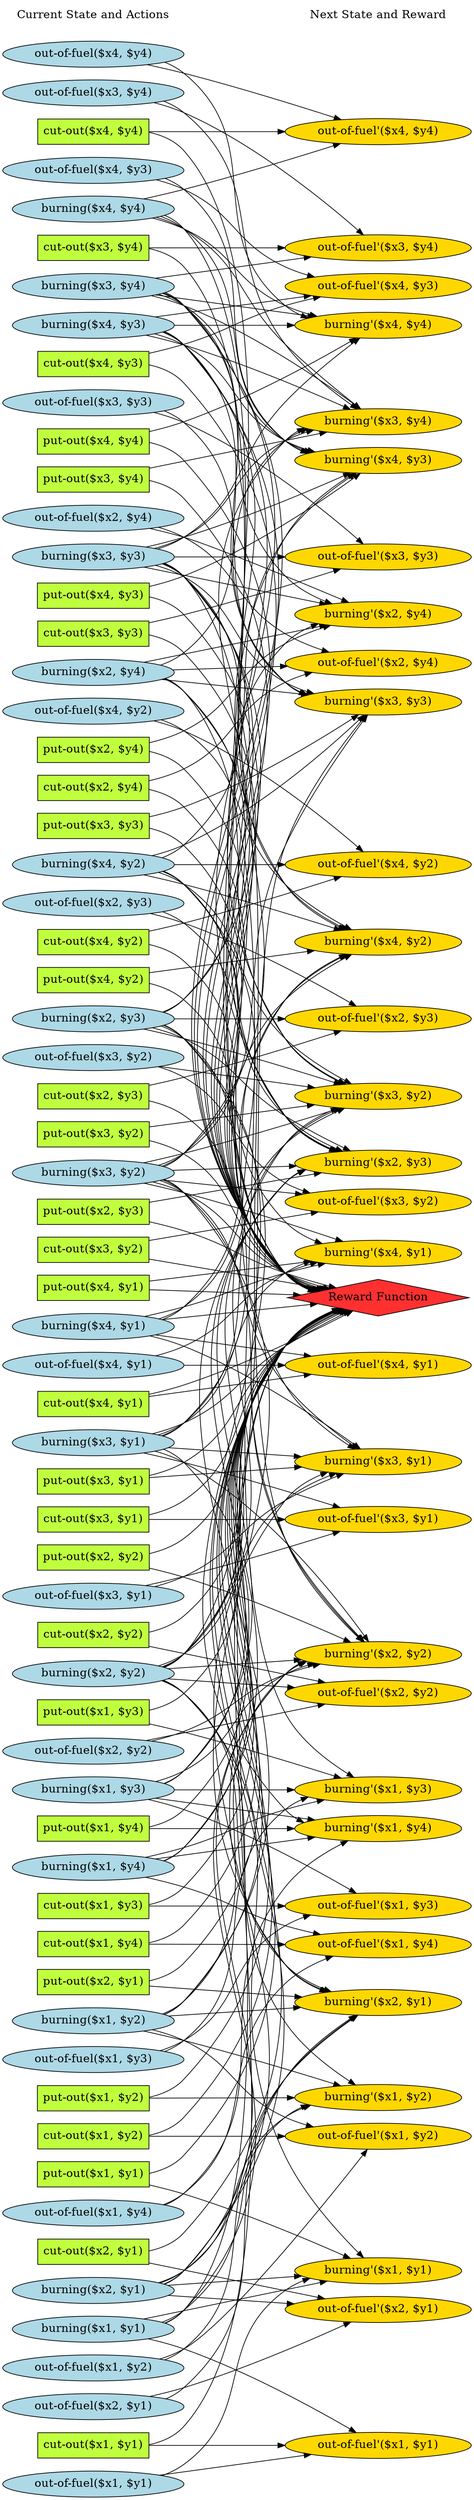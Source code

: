 digraph G {
	graph [bb="0,0,615.79,3505.4",
		fontname=Helvetica,
		fontsize=16,
		rankdir=LR,
		ranksep=2.00,
		ratio=auto,
		size=600
	];
	node [fontsize=16,
		label="\N"
	];
	{
		graph [rank=same];
		"cut-out($x4, $y4)"		 [color=black,
			fillcolor=olivedrab1,
			height=0.5,
			pos="108.89,3324.4",
			shape=box,
			style=filled,
			width=1.8056];
		"put-out($x1, $y1)"		 [color=black,
			fillcolor=olivedrab1,
			height=0.5,
			pos="108.89,453.38",
			shape=box,
			style=filled,
			width=1.8194];
		"burning($x1, $y4)"		 [color=black,
			fillcolor=lightblue,
			height=0.51069,
			pos="108.89,886.38",
			shape=ellipse,
			style=filled,
			width=2.6517];
		"out-of-fuel($x2, $y3)"		 [color=black,
			fillcolor=lightblue,
			height=0.51069,
			pos="108.89,2239.4",
			shape=ellipse,
			style=filled,
			width=3.0248];
		"cut-out($x2, $y2)"		 [color=black,
			fillcolor=olivedrab1,
			height=0.5,
			pos="108.89,1211.4",
			shape=box,
			style=filled,
			width=1.8056];
		"burning($x4, $y3)"		 [color=black,
			fillcolor=lightblue,
			height=0.51069,
			pos="108.89,3052.4",
			shape=ellipse,
			style=filled,
			width=2.6517];
		"put-out($x3, $y3)"		 [color=black,
			fillcolor=olivedrab1,
			height=0.5,
			pos="108.89,2348.4",
			shape=box,
			style=filled,
			width=1.8194];
		"burning($x2, $y1)"		 [color=black,
			fillcolor=lightblue,
			height=0.51069,
			pos="108.89,291.38",
			shape=ellipse,
			style=filled,
			width=2.6517];
		"cut-out($x4, $y3)"		 [color=black,
			fillcolor=olivedrab1,
			height=0.5,
			pos="108.89,2998.4",
			shape=box,
			style=filled,
			width=1.8056];
		"burning($x1, $y3)"		 [color=black,
			fillcolor=lightblue,
			height=0.51069,
			pos="108.89,994.38",
			shape=ellipse,
			style=filled,
			width=2.6517];
		"out-of-fuel($x2, $y4)"		 [color=black,
			fillcolor=lightblue,
			height=0.51069,
			pos="108.89,2782.4",
			shape=ellipse,
			style=filled,
			width=3.0248];
		"put-out($x4, $y1)"		 [color=black,
			fillcolor=olivedrab1,
			height=0.5,
			pos="108.89,1698.4",
			shape=box,
			style=filled,
			width=1.8194];
		"put-out($x3, $y2)"		 [color=black,
			fillcolor=olivedrab1,
			height=0.5,
			pos="108.89,1914.4",
			shape=box,
			style=filled,
			width=1.8194];
		"cut-out($x2, $y1)"		 [color=black,
			fillcolor=olivedrab1,
			height=0.5,
			pos="108.89,345.38",
			shape=box,
			style=filled,
			width=1.8056];
		"burning($x4, $y4)"		 [color=black,
			fillcolor=lightblue,
			height=0.51069,
			pos="108.89,3215.4",
			shape=ellipse,
			style=filled,
			width=2.6517];
		"burning($x2, $y2)"		 [color=black,
			fillcolor=lightblue,
			height=0.51069,
			pos="108.89,1157.4",
			shape=ellipse,
			style=filled,
			width=2.6517];
		"put-out($x1, $y3)"		 [color=black,
			fillcolor=olivedrab1,
			height=0.5,
			pos="108.89,1103.4",
			shape=box,
			style=filled,
			width=1.8194];
		"burning($x1, $y2)"		 [color=black,
			fillcolor=lightblue,
			height=0.51069,
			pos="108.89,670.38",
			shape=ellipse,
			style=filled,
			width=2.6517];
		"Current State and Actions"		 [color=black,
			fillcolor=white,
			height=0.5,
			pos="108.89,3487.4",
			shape=plaintext,
			style=bold,
			width=2.5139];
		"out-of-fuel($x1, $y4)"		 [color=black,
			fillcolor=lightblue,
			height=0.51069,
			pos="108.89,399.38",
			shape=ellipse,
			style=filled,
			width=3.0248];
		"out-of-fuel($x2, $y1)"		 [color=black,
			fillcolor=lightblue,
			height=0.51069,
			pos="108.89,126.38",
			shape=ellipse,
			style=filled,
			width=3.0248];
		"put-out($x3, $y1)"		 [color=black,
			fillcolor=olivedrab1,
			height=0.5,
			pos="108.89,1427.4",
			shape=box,
			style=filled,
			width=1.8194];
		"out-of-fuel($x3, $y2)"		 [color=black,
			fillcolor=lightblue,
			height=0.51069,
			pos="108.89,2022.4",
			shape=ellipse,
			style=filled,
			width=3.0248];
		"put-out($x1, $y2)"		 [color=black,
			fillcolor=olivedrab1,
			height=0.5,
			pos="108.89,561.38",
			shape=box,
			style=filled,
			width=1.8194];
		"burning($x1, $y1)"		 [color=black,
			fillcolor=lightblue,
			height=0.51069,
			pos="108.89,236.38",
			shape=ellipse,
			style=filled,
			width=2.6517];
		"put-out($x2, $y1)"		 [color=black,
			fillcolor=olivedrab1,
			height=0.5,
			pos="108.89,724.38",
			shape=box,
			style=filled,
			width=1.8194];
		"out-of-fuel($x1, $y3)"		 [color=black,
			fillcolor=lightblue,
			height=0.51069,
			pos="108.89,615.38",
			shape=ellipse,
			style=filled,
			width=3.0248];
		"out-of-fuel($x2, $y2)"		 [color=black,
			fillcolor=lightblue,
			height=0.51069,
			pos="108.89,1049.4",
			shape=ellipse,
			style=filled,
			width=3.0248];
		"out-of-fuel($x3, $y1)"		 [color=black,
			fillcolor=lightblue,
			height=0.51069,
			pos="108.89,1265.4",
			shape=ellipse,
			style=filled,
			width=3.0248];
		"out-of-fuel($x4, $y2)"		 [color=black,
			fillcolor=lightblue,
			height=0.51069,
			pos="108.89,2510.4",
			shape=ellipse,
			style=filled,
			width=3.0248];
		"cut-out($x3, $y3)"		 [color=black,
			fillcolor=olivedrab1,
			height=0.5,
			pos="108.89,2619.4",
			shape=box,
			style=filled,
			width=1.8056];
		"put-out($x2, $y2)"		 [color=black,
			fillcolor=olivedrab1,
			height=0.5,
			pos="108.89,1319.4",
			shape=box,
			style=filled,
			width=1.8194];
		"out-of-fuel($x1, $y2)"		 [color=black,
			fillcolor=lightblue,
			height=0.51069,
			pos="108.89,181.38",
			shape=ellipse,
			style=filled,
			width=3.0248];
		"burning($x3, $y2)"		 [color=black,
			fillcolor=lightblue,
			height=0.51069,
			pos="108.89,1860.4",
			shape=ellipse,
			style=filled,
			width=2.6517];
		"out-of-fuel($x3, $y4)"		 [color=black,
			fillcolor=lightblue,
			height=0.51069,
			pos="108.89,3378.4",
			shape=ellipse,
			style=filled,
			width=3.0248];
		"put-out($x4, $y4)"		 [color=black,
			fillcolor=olivedrab1,
			height=0.5,
			pos="108.89,2890.4",
			shape=box,
			style=filled,
			width=1.8194];
		"cut-out($x1, $y1)"		 [color=black,
			fillcolor=olivedrab1,
			height=0.5,
			pos="108.89,72.385",
			shape=box,
			style=filled,
			width=1.8056];
		"put-out($x1, $y4)"		 [color=black,
			fillcolor=olivedrab1,
			height=0.5,
			pos="108.89,940.38",
			shape=box,
			style=filled,
			width=1.8194];
		"out-of-fuel($x4, $y1)"		 [color=black,
			fillcolor=lightblue,
			height=0.51069,
			pos="108.89,1589.4",
			shape=ellipse,
			style=filled,
			width=3.0248];
		"put-out($x2, $y3)"		 [color=black,
			fillcolor=olivedrab1,
			height=0.5,
			pos="108.89,1806.4",
			shape=box,
			style=filled,
			width=1.8194];
		"cut-out($x3, $y4)"		 [color=black,
			fillcolor=olivedrab1,
			height=0.5,
			pos="108.89,3161.4",
			shape=box,
			style=filled,
			width=1.8056];
		"out-of-fuel($x1, $y1)"		 [color=black,
			fillcolor=lightblue,
			height=0.51069,
			pos="108.89,18.385",
			shape=ellipse,
			style=filled,
			width=3.0248];
		"burning($x3, $y1)"		 [color=black,
			fillcolor=lightblue,
			height=0.51069,
			pos="108.89,1481.4",
			shape=ellipse,
			style=filled,
			width=2.6517];
		"out-of-fuel($x3, $y3)"		 [color=black,
			fillcolor=lightblue,
			height=0.51069,
			pos="108.89,2944.4",
			shape=ellipse,
			style=filled,
			width=3.0248];
		"cut-out($x1, $y2)"		 [color=black,
			fillcolor=olivedrab1,
			height=0.5,
			pos="108.89,507.38",
			shape=box,
			style=filled,
			width=1.8056];
		"cut-out($x4, $y2)"		 [color=black,
			fillcolor=olivedrab1,
			height=0.5,
			pos="108.89,2185.4",
			shape=box,
			style=filled,
			width=1.8056];
		"out-of-fuel($x4, $y4)"		 [color=black,
			fillcolor=lightblue,
			height=0.51069,
			pos="108.89,3433.4",
			shape=ellipse,
			style=filled,
			width=3.0248];
		"cut-out($x3, $y1)"		 [color=black,
			fillcolor=olivedrab1,
			height=0.5,
			pos="108.89,1373.4",
			shape=box,
			style=filled,
			width=1.8056];
		"put-out($x2, $y4)"		 [color=black,
			fillcolor=olivedrab1,
			height=0.5,
			pos="108.89,2456.4",
			shape=box,
			style=filled,
			width=1.8194];
		"cut-out($x1, $y3)"		 [color=black,
			fillcolor=olivedrab1,
			height=0.5,
			pos="108.89,832.38",
			shape=box,
			style=filled,
			width=1.8056];
		"burning($x3, $y4)"		 [color=black,
			fillcolor=lightblue,
			height=0.51069,
			pos="108.89,3107.4",
			shape=ellipse,
			style=filled,
			width=2.6517];
		"put-out($x4, $y2)"		 [color=black,
			fillcolor=olivedrab1,
			height=0.5,
			pos="108.89,2131.4",
			shape=box,
			style=filled,
			width=1.8194];
		"burning($x4, $y1)"		 [color=black,
			fillcolor=lightblue,
			height=0.51069,
			pos="108.89,1644.4",
			shape=ellipse,
			style=filled,
			width=2.6517];
		"cut-out($x2, $y4)"		 [color=black,
			fillcolor=olivedrab1,
			height=0.5,
			pos="108.89,2402.4",
			shape=box,
			style=filled,
			width=1.8056];
		"burning($x2, $y3)"		 [color=black,
			fillcolor=lightblue,
			height=0.51069,
			pos="108.89,2077.4",
			shape=ellipse,
			style=filled,
			width=2.6517];
		"out-of-fuel($x4, $y3)"		 [color=black,
			fillcolor=lightblue,
			height=0.51069,
			pos="108.89,3270.4",
			shape=ellipse,
			style=filled,
			width=3.0248];
		"cut-out($x4, $y1)"		 [color=black,
			fillcolor=olivedrab1,
			height=0.5,
			pos="108.89,1535.4",
			shape=box,
			style=filled,
			width=1.8056];
		"cut-out($x3, $y2)"		 [color=black,
			fillcolor=olivedrab1,
			height=0.5,
			pos="108.89,1752.4",
			shape=box,
			style=filled,
			width=1.8056];
		"cut-out($x1, $y4)"		 [color=black,
			fillcolor=olivedrab1,
			height=0.5,
			pos="108.89,778.38",
			shape=box,
			style=filled,
			width=1.8056];
		"burning($x3, $y3)"		 [color=black,
			fillcolor=lightblue,
			height=0.51069,
			pos="108.89,2727.4",
			shape=ellipse,
			style=filled,
			width=2.6517];
		"cut-out($x2, $y3)"		 [color=black,
			fillcolor=olivedrab1,
			height=0.5,
			pos="108.89,1968.4",
			shape=box,
			style=filled,
			width=1.8056];
		"burning($x2, $y4)"		 [color=black,
			fillcolor=lightblue,
			height=0.51069,
			pos="108.89,2565.4",
			shape=ellipse,
			style=filled,
			width=2.6517];
		"burning($x4, $y2)"		 [color=black,
			fillcolor=lightblue,
			height=0.51069,
			pos="108.89,2294.4",
			shape=ellipse,
			style=filled,
			width=2.6517];
		"put-out($x3, $y4)"		 [color=black,
			fillcolor=olivedrab1,
			height=0.5,
			pos="108.89,2836.4",
			shape=box,
			style=filled,
			width=1.8194];
		"put-out($x4, $y3)"		 [color=black,
			fillcolor=olivedrab1,
			height=0.5,
			pos="108.89,2673.4",
			shape=box,
			style=filled,
			width=1.8194];
	}
	{
		graph [rank=same];
		"out-of-fuel'($x3, $y1)"		 [color=black,
			fillcolor=gold1,
			height=0.51069,
			pos="488.79,1373.4",
			shape=ellipse,
			style=filled,
			width=3.0838];
		"out-of-fuel'($x2, $y4)"		 [color=black,
			fillcolor=gold1,
			height=0.51069,
			pos="488.79,2578.4",
			shape=ellipse,
			style=filled,
			width=3.0838];
		"burning'($x1, $y1)"		 [color=black,
			fillcolor=gold1,
			height=0.51069,
			pos="488.79,318.38",
			shape=ellipse,
			style=filled,
			width=2.7106];
		"burning'($x4, $y1)"		 [color=black,
			fillcolor=gold1,
			height=0.51069,
			pos="488.79,1731.4",
			shape=ellipse,
			style=filled,
			width=2.7106];
		"burning'($x3, $y3)"		 [color=black,
			fillcolor=gold1,
			height=0.51069,
			pos="488.79,2523.4",
			shape=ellipse,
			style=filled,
			width=2.7106];
		"Next State and Reward"		 [color=black,
			fillcolor=white,
			height=0.5,
			pos="488.79,3487.4",
			shape=plaintext,
			style=bold,
			width=2.25];
		"burning'($x3, $y2)"		 [color=black,
			fillcolor=gold1,
			height=0.51069,
			pos="488.79,1995.4",
			shape=ellipse,
			style=filled,
			width=2.7106];
		"out-of-fuel'($x4, $y4)"		 [color=black,
			fillcolor=gold1,
			height=0.51069,
			pos="488.79,3324.4",
			shape=ellipse,
			style=filled,
			width=3.0838];
		"burning'($x4, $y3)"		 [color=black,
			fillcolor=gold1,
			height=0.51069,
			pos="488.79,2822.4",
			shape=ellipse,
			style=filled,
			width=2.7106];
		"out-of-fuel'($x1, $y1)"		 [color=black,
			fillcolor=gold1,
			height=0.51069,
			pos="488.79,72.385",
			shape=ellipse,
			style=filled,
			width=3.0838];
		"burning'($x2, $y4)"		 [color=black,
			fillcolor=gold1,
			height=0.51069,
			pos="488.79,2659.4",
			shape=ellipse,
			style=filled,
			width=2.7106];
		"burning'($x4, $y2)"		 [color=black,
			fillcolor=gold1,
			height=0.51069,
			pos="488.79,2185.4",
			shape=ellipse,
			style=filled,
			width=2.7106];
		"burning'($x3, $y4)"		 [color=black,
			fillcolor=gold1,
			height=0.51069,
			pos="488.79,2917.4",
			shape=ellipse,
			style=filled,
			width=2.7106];
		"out-of-fuel'($x4, $y2)"		 [color=black,
			fillcolor=gold1,
			height=0.51069,
			pos="488.79,2294.4",
			shape=ellipse,
			style=filled,
			width=3.0838];
		"out-of-fuel'($x1, $y3)"		 [color=black,
			fillcolor=gold1,
			height=0.51069,
			pos="488.79,832.38",
			shape=ellipse,
			style=filled,
			width=3.0838];
		"Reward Function"		 [color=black,
			fillcolor=firebrick1,
			height=0.72222,
			pos="488.79,1669.4",
			shape=diamond,
			style=filled,
			width=3.5278];
		"burning'($x2, $y2)"		 [color=black,
			fillcolor=gold1,
			height=0.51069,
			pos="488.79,1184.4",
			shape=ellipse,
			style=filled,
			width=2.7106];
		"burning'($x1, $y4)"		 [color=black,
			fillcolor=gold1,
			height=0.51069,
			pos="488.79,939.38",
			shape=ellipse,
			style=filled,
			width=2.7106];
		"out-of-fuel'($x4, $y3)"		 [color=black,
			fillcolor=gold1,
			height=0.51069,
			pos="488.79,3107.4",
			shape=ellipse,
			style=filled,
			width=3.0838];
		"out-of-fuel'($x1, $y2)"		 [color=black,
			fillcolor=gold1,
			height=0.51069,
			pos="488.79,506.38",
			shape=ellipse,
			style=filled,
			width=3.0838];
		"burning'($x4, $y4)"		 [color=black,
			fillcolor=gold1,
			height=0.51069,
			pos="488.79,3052.4",
			shape=ellipse,
			style=filled,
			width=2.7106];
		"burning'($x2, $y3)"		 [color=black,
			fillcolor=gold1,
			height=0.51069,
			pos="488.79,1887.4",
			shape=ellipse,
			style=filled,
			width=2.7106];
		"out-of-fuel'($x2, $y1)"		 [color=black,
			fillcolor=gold1,
			height=0.51069,
			pos="488.79,263.38",
			shape=ellipse,
			style=filled,
			width=3.0838];
		"out-of-fuel'($x3, $y4)"		 [color=black,
			fillcolor=gold1,
			height=0.51069,
			pos="488.79,3162.4",
			shape=ellipse,
			style=filled,
			width=3.0838];
		"out-of-fuel'($x3, $y3)"		 [color=black,
			fillcolor=gold1,
			height=0.51069,
			pos="488.79,2727.4",
			shape=ellipse,
			style=filled,
			width=3.0838];
		"burning'($x1, $y3)"		 [color=black,
			fillcolor=gold1,
			height=0.51069,
			pos="488.79,994.38",
			shape=ellipse,
			style=filled,
			width=2.7106];
		"burning'($x3, $y1)"		 [color=black,
			fillcolor=gold1,
			height=0.51069,
			pos="488.79,1454.4",
			shape=ellipse,
			style=filled,
			width=2.7106];
		"out-of-fuel'($x2, $y2)"		 [color=black,
			fillcolor=gold1,
			height=0.51069,
			pos="488.79,1129.4",
			shape=ellipse,
			style=filled,
			width=3.0838];
		"out-of-fuel'($x2, $y3)"		 [color=black,
			fillcolor=gold1,
			height=0.51069,
			pos="488.79,2077.4",
			shape=ellipse,
			style=filled,
			width=3.0838];
		"out-of-fuel'($x3, $y2)"		 [color=black,
			fillcolor=gold1,
			height=0.51069,
			pos="488.79,1832.4",
			shape=ellipse,
			style=filled,
			width=3.0838];
		"burning'($x1, $y2)"		 [color=black,
			fillcolor=gold1,
			height=0.51069,
			pos="488.79,561.38",
			shape=ellipse,
			style=filled,
			width=2.7106];
		"out-of-fuel'($x1, $y4)"		 [color=black,
			fillcolor=gold1,
			height=0.51069,
			pos="488.79,777.38",
			shape=ellipse,
			style=filled,
			width=3.0838];
		"out-of-fuel'($x4, $y1)"		 [color=black,
			fillcolor=gold1,
			height=0.51069,
			pos="488.79,1589.4",
			shape=ellipse,
			style=filled,
			width=3.0838];
		"burning'($x2, $y1)"		 [color=black,
			fillcolor=gold1,
			height=0.51069,
			pos="488.79,696.38",
			shape=ellipse,
			style=filled,
			width=2.7106];
	}
	"cut-out($x4, $y4)" -> "out-of-fuel'($x4, $y4)"	 [color=black,
		pos="e,377.75,3324.4 174,3324.4 226.87,3324.4 303.34,3324.4 367.56,3324.4",
		style=solid];
	"cut-out($x4, $y4)" -> "Reward Function"	 [pos="e,402.95,1678 174.03,3321.4 190.54,3317.5 206.74,3310.3 217.79,3297.4 448.9,3027.3 134.17,1977.4 361.79,1704.4 370.25,1694.2 381.37,\
1686.9 393.5,1681.6"];
	"put-out($x1, $y1)" -> "burning'($x1, $y1)"	 [color=black,
		pos="e,449.93,335.42 174.48,438.74 188.84,435.06 203.92,430.87 217.79,426.38 297.54,400.59 387.42,362.82 440.74,339.47",
		style=solid];
	"put-out($x1, $y1)" -> "Reward Function"	 [pos="e,423.72,1656.5 174.58,456.79 190.79,460.76 206.7,467.89 217.79,480.38 555.6,861.04 54.052,1211 361.79,1616.4 374.8,1633.5 394.39,\
1645.2 414.27,1653.1"];
	"burning($x1, $y4)" -> "Reward Function"	 [pos="e,425.47,1656.3 191.13,895.89 201.11,899.99 210.38,905.65 217.79,913.38 438.39,1143.7 159.43,1369.9 361.79,1616.4 375.63,1633.2 \
395.78,1644.8 415.93,1652.8"];
	"burning($x1, $y4)" -> "burning'($x1, $y4)"	 [color=black,
		pos="e,410,928.47 186.82,897.17 248.58,905.84 335.33,918 399.84,927.05",
		style=solid];
	"burning($x1, $y4)" -> "burning'($x2, $y3)"	 [color=black,
		pos="e,397.04,1881.1 191.77,895.66 201.58,899.8 210.64,905.53 217.79,913.38 504.03,1227.9 71.401,1548.7 361.79,1859.4 369.04,1867.1 377.91,\
1873 387.57,1877.4",
		style=solid];
	"burning($x1, $y4)" -> "burning'($x1, $y3)"	 [color=black,
		pos="e,420.66,981.22 170.98,900.46 186.35,904.33 202.75,908.75 217.79,913.38 282.96,933.47 296.36,947.17 361.79,966.38 377.46,970.99 \
394.42,975.24 410.66,978.96",
		style=solid];
	"burning($x1, $y4)" -> "out-of-fuel'($x1, $y4)"	 [color=black,
		pos="e,416.37,791.43 171,872.38 186.37,868.5 202.76,864.07 217.79,859.38 283.05,839.06 296.27,824.85 361.79,805.38 376.15,801.12 391.6,\
797.17 406.6,793.67",
		style=solid];
	"out-of-fuel($x2, $y3)" -> "burning'($x2, $y3)"	 [color=black,
		pos="e,452.01,1904.5 190.08,2227 199.98,2223.3 209.51,2218.6 217.79,2212.4 318.68,2137 274.46,2059.1 361.79,1968.4 385.18,1944.1 417.21,\
1923.6 443.13,1909.3",
		style=solid];
	"out-of-fuel($x2, $y3)" -> "out-of-fuel'($x2, $y3)"	 [color=black,
		pos="e,457.59,2095.2 177.06,2225 190.71,2221.4 204.84,2217.2 217.79,2212.4 303.34,2180.7 397.36,2129.7 448.8,2100.3",
		style=solid];
	"cut-out($x2, $y2)" -> "Reward Function"	 [pos="e,428.97,1655.5 174.14,1217 189.87,1221 205.66,1227.6 217.79,1238.4 352.23,1357.7 236.86,1487.1 361.79,1616.4 377.45,1632.6 398.83,\
1644.1 419.53,1652.1"];
	"cut-out($x2, $y2)" -> "out-of-fuel'($x2, $y2)"	 [color=black,
		pos="e,420.5,1144 174,1197.5 239.33,1183.3 340.7,1161.3 410.45,1146.2",
		style=solid];
	"burning($x4, $y3)" -> "burning'($x3, $y3)"	 [color=black,
		pos="e,398.91,2530.7 189.67,3042.6 200.04,3038.5 209.82,3033 217.79,3025.4 377.3,2873.6 200.28,2701 361.79,2551.4 369.78,2544 379.28,\
2538.4 389.43,2534.2",
		style=solid];
	"burning($x4, $y3)" -> "burning'($x3, $y2)"	 [color=black,
		pos="e,424.21,2009.3 191.8,3043.1 201.61,3039 210.66,3033.3 217.79,3025.4 511.89,2700.8 95.678,2398.3 361.79,2050.4 375,2033.1 394.75,\
2021.2 414.73,2013",
		style=solid];
	"burning($x4, $y3)" -> "burning'($x4, $y3)"	 [color=black,
		pos="e,450.46,2839.4 180.63,3040.2 193.44,3036.5 206.35,3031.6 217.79,3025.4 294.81,2983.4 290.6,2941.6 361.79,2890.4 386.65,2872.5 416.78,\
2856.1 441.34,2843.8",
		style=solid];
	"burning($x4, $y3)" -> "burning'($x4, $y2)"	 [color=black,
		pos="e,446.16,2201.9 191.24,3043 201.19,3038.9 210.43,3033.2 217.79,3025.4 453.2,2776 170.78,2552.2 361.79,2267.4 380,2240.2 410.54,2220 \
437,2206.5",
		style=solid];
	"burning($x4, $y3)" -> "burning'($x3, $y4)"	 [color=black,
		pos="e,449.93,2934.4 171.64,3038.5 186.84,3034.6 203,3030.2 217.79,3025.4 297.54,2999.6 387.42,2961.8 440.74,2938.5",
		style=solid];
	"burning($x4, $y3)" -> "Reward Function"	 [pos="e,403.46,1678 192.35,3043.3 202.01,3039.1 210.87,3033.3 217.79,3025.4 605.92,2580.2 -20.579,2154.5 361.79,1704.4 370.4,1694.3 381.66,\
1686.9 393.92,1681.6"];
	"burning($x4, $y3)" -> "out-of-fuel'($x4, $y3)"	 [color=black,
		pos="e,404.81,3095.3 185.46,3063.4 245.67,3072.1 330.26,3084.5 394.65,3093.8",
		style=solid];
	"burning($x4, $y3)" -> "burning'($x4, $y4)"	 [color=black,
		pos="e,390.9,3052.4 204.77,3052.4 258.28,3052.4 325.31,3052.4 380.7,3052.4",
		style=solid];
	"put-out($x3, $y3)" -> "burning'($x3, $y3)"	 [color=black,
		pos="e,460.94,2505.6 174.64,2361.7 189.06,2365.5 204.12,2370 217.79,2375.4 306.3,2410.1 402.12,2468 452.39,2500.1",
		style=solid];
	"put-out($x3, $y3)" -> "Reward Function"	 [pos="e,406.22,1678.5 174.59,2344 190.51,2340 206.28,2333.1 217.79,2321.4 415.31,2120.7 166.86,1907.6 361.79,1704.4 371.4,1694.4 383.61,\
1687.1 396.63,1681.9"];
	"burning($x2, $y1)" -> "burning'($x1, $y1)"	 [color=black,
		pos="e,397.34,311.92 198.97,297.75 255.49,301.79 328.74,307.02 387.33,311.21",
		style=solid];
	"burning($x2, $y1)" -> "Reward Function"	 [pos="e,423.56,1656.7 192.33,300.5 202,304.68 210.87,310.46 217.79,318.38 599.66,755.5 14.435,1151.4 361.79,1616.4 374.66,1633.6 394.22,\
1645.3 414.11,1653.2"];
	"burning($x2, $y1)" -> "burning'($x2, $y2)"	 [color=black,
		pos="e,397.21,1178 191.36,300.67 201.3,304.81 210.5,310.53 217.79,318.38 474.8,595.44 101.13,882.77 361.79,1156.4 369.11,1164.1 378.03,\
1169.9 387.72,1174.2",
		style=solid];
	"burning($x2, $y1)" -> "out-of-fuel'($x2, $y1)"	 [color=black,
		pos="e,387.07,270.85 198.49,284.82 251.8,280.87 320.11,275.81 376.96,271.6",
		style=solid];
	"burning($x2, $y1)" -> "burning'($x3, $y1)"	 [color=black,
		pos="e,423.1,1440.7 191.91,300.53 201.7,304.7 210.71,310.46 217.79,318.38 540.93,680.23 68.54,1013.9 361.79,1400.4 374.7,1417.4 394.06,\
1429.1 413.75,1437.2",
		style=solid];
	"burning($x2, $y1)" -> "burning'($x1, $y2)"	 [color=black,
		pos="e,404.09,552.18 185,302.54 196.62,306.36 208,311.5 217.79,318.38 311.86,384.55 266.85,468.48 361.79,533.38 371.62,540.1 382.79,545.24 \
394.33,549.16",
		style=solid];
	"burning($x2, $y1)" -> "burning'($x2, $y1)"	 [color=black,
		pos="e,461.87,678.67 186.73,302.09 197.88,305.98 208.66,311.25 217.79,318.38 324.98,402.09 276.69,482.3 361.79,588.38 388.5,621.68 426.5,\
652.62 453.78,672.77",
		style=solid];
	"cut-out($x4, $y3)" -> "Reward Function"	 [pos="e,403.5,1678 174.12,2995.2 190.53,2991.3 206.66,2984.1 217.79,2971.4 591.22,2545.1 -6.1264,2135.5 361.79,1704.4 370.42,1694.3 381.7,\
1687 393.96,1681.7"];
	"cut-out($x4, $y3)" -> "out-of-fuel'($x4, $y3)"	 [color=black,
		pos="e,416.37,3093.3 174.13,3013.2 188.58,3016.9 203.78,3021 217.79,3025.4 283.05,3045.7 296.27,3059.9 361.79,3079.4 376.15,3083.7 391.6,\
3087.6 406.6,3091.1",
		style=solid];
	"burning($x1, $y3)" -> "out-of-fuel'($x1, $y3)"	 [color=black,
		pos="e,457.59,850.24 173.93,980.81 188.53,977.04 203.84,972.54 217.79,967.38 303.34,935.73 397.36,884.71 448.8,855.3",
		style=solid];
	"burning($x1, $y3)" -> "Reward Function"	 [pos="e,426.15,1656.1 189.56,1004.4 200.07,1008.6 209.92,1014.4 217.79,1022.4 408.32,1216 185.7,1409.5 361.79,1616.4 376,1633.1 396.36,\
1644.6 416.58,1652.6"];
	"burning($x1, $y3)" -> "burning'($x2, $y2)"	 [color=black,
		pos="e,409.21,1173.7 179.19,1006.9 192.46,1010.8 205.91,1015.9 217.79,1022.4 294.44,1064.4 284.41,1115.7 361.79,1156.4 373.41,1162.5 \
386.3,1167.3 399.29,1171",
		style=solid];
	"burning($x1, $y3)" -> "burning'($x1, $y4)"	 [color=black,
		pos="e,411.06,950.55 185.46,983.39 247.61,974.34 335.74,961.51 400.82,952.04",
		style=solid];
	"burning($x1, $y3)" -> "burning'($x2, $y3)"	 [color=black,
		pos="e,397.21,1881 190.32,1004 200.66,1008.3 210.26,1014.2 217.79,1022.4 473.32,1300.2 101.4,1586.1 361.79,1859.4 369.11,1867.1 378.04,\
1872.9 387.72,1877.2",
		style=solid];
	"burning($x1, $y3)" -> "burning'($x1, $y3)"	 [color=black,
		pos="e,390.9,994.38 204.77,994.38 258.28,994.38 325.31,994.38 380.7,994.38",
		style=solid];
	"out-of-fuel($x2, $y4)" -> "out-of-fuel'($x2, $y4)"	 [color=black,
		pos="e,440.06,2595 181.52,2768.6 193.98,2764.9 206.54,2760.2 217.79,2754.4 292.25,2715.8 290.45,2676.5 361.79,2632.4 383.22,2619.1 408.47,\
2607.6 430.73,2598.6",
		style=solid];
	"out-of-fuel($x2, $y4)" -> "burning'($x2, $y4)"	 [color=black,
		pos="e,437.65,2675.1 172.4,2767.4 187.36,2763.4 203.21,2759 217.79,2754.4 282.96,2733.8 297.27,2723 361.79,2700.4 383.25,2692.9 406.92,\
2685 427.9,2678.3",
		style=solid];
	"put-out($x4, $y1)" -> "burning'($x4, $y1)"	 [color=black,
		pos="e,399.8,1723.7 174.43,1704 233.48,1709.2 321.71,1716.9 389.52,1722.8",
		style=solid];
	"put-out($x4, $y1)" -> "Reward Function"	 [pos="e,395.91,1676.4 174.43,1693.4 232.37,1689 318.43,1682.4 385.7,1677.2"];
	"put-out($x3, $y2)" -> "burning'($x3, $y2)"	 [color=black,
		pos="e,423.52,1981.6 174.43,1928.2 240.73,1942.4 343.83,1964.5 413.49,1979.5",
		style=solid];
	"put-out($x3, $y2)" -> "Reward Function"	 [pos="e,416.72,1680.8 174.66,1905.5 189.62,1901.5 204.9,1895.7 217.79,1887.4 304.66,1831.1 275.65,1761.8 361.79,1704.4 375.32,1695.4 391.15,\
1688.7 406.93,1683.7"];
	"cut-out($x2, $y1)" -> "Reward Function"	 [pos="e,423.61,1656.6 174.1,348.58 190.51,352.52 206.64,359.69 217.79,372.38 584.96,790.67 27.647,1171.3 361.79,1616.4 374.7,1633.6 394.27,\
1645.3 414.16,1653.1"];
	"cut-out($x2, $y1)" -> "out-of-fuel'($x2, $y1)"	 [color=black,
		pos="e,420.5,277.99 174,331.47 239.33,317.3 340.7,295.3 410.45,280.17",
		style=solid];
	"burning($x4, $y4)" -> "out-of-fuel'($x4, $y4)"	 [color=black,
		pos="e,435.94,3308.2 167.68,3230 183.92,3234.2 201.57,3238.9 217.79,3243.4 289.56,3263.5 371.47,3288.3 426.08,3305.2",
		style=solid];
	"burning($x4, $y4)" -> "burning'($x4, $y3)"	 [color=black,
		pos="e,442.5,2838.6 187.54,3204.8 198.46,3200.9 208.95,3195.6 217.79,3188.4 331.9,3095.6 260.13,2996.7 361.79,2890.4 381.5,2869.8 408.87,\
2854 433.06,2842.8",
		style=solid];
	"burning($x4, $y4)" -> "burning'($x3, $y4)"	 [color=black,
		pos="e,465.12,2935.2 182.54,3203.6 194.83,3199.9 207.06,3194.9 217.79,3188.4 300.39,3138.2 292.93,3093.2 361.79,3025.4 392.72,2994.9 \
430.89,2962.9 457.07,2941.7",
		style=solid];
	"burning($x4, $y4)" -> "Reward Function"	 [pos="e,403.34,1677.9 192.43,3206.4 202.09,3202.2 210.92,3196.4 217.79,3188.4 434.05,2937.4 148.78,1958.2 361.79,1704.4 370.34,1694.2 \
381.57,1686.8 393.81,1681.6"];
	"burning($x4, $y4)" -> "burning'($x4, $y4)"	 [color=black,
		pos="e,411.79,3063.8 178.1,3202.7 191.6,3199 205.41,3194.3 217.79,3188.4 290.02,3154 289.11,3113.8 361.79,3080.4 374.32,3074.6 388.11,\
3070 401.83,3066.3",
		style=solid];
	"burning($x2, $y2)" -> "burning'($x1, $y1)"	 [color=black,
		pos="e,468.74,336.78 190.75,1147.9 200.84,1143.8 210.25,1138.1 217.79,1130.4 424.42,917.99 235.34,747.38 361.79,479.38 386.95,426.05 \
432.53,374.13 461.42,344.25",
		style=solid];
	"burning($x2, $y2)" -> "burning'($x3, $y3)"	 [color=black,
		pos="e,472.45,2505 191.95,1166.5 201.74,1170.7 210.74,1176.4 217.79,1184.4 386.83,1374.9 276.41,2081.4 361.79,2321.4 386.22,2390.1 436.79,\
2460 465.89,2496.8",
		style=solid];
	"burning($x2, $y2)" -> "burning'($x3, $y2)"	 [color=black,
		pos="e,445.63,1978.8 191.19,1166.8 201.15,1171 210.4,1176.6 217.79,1184.4 445.65,1424 175.85,1640.9 361.79,1914.4 379.97,1941.1 410.21,\
1961 436.51,1974.4",
		style=solid];
	"burning($x2, $y2)" -> "Reward Function"	 [pos="e,427.93,1655.7 189.49,1167.4 199.89,1171.4 209.71,1176.9 217.79,1184.4 366.27,1321.9 224.25,1467.9 361.79,1616.4 376.89,1632.7 \
397.81,1644.2 418.27,1652.1"];
	"burning($x2, $y2)" -> "burning'($x2, $y2)"	 [color=black,
		pos="e,397.34,1177.9 198.97,1163.7 255.49,1167.8 328.74,1173 387.33,1177.2",
		style=solid];
	"burning($x2, $y2)" -> "burning'($x2, $y3)"	 [color=black,
		pos="e,397.55,1880.6 190.81,1166.8 200.89,1170.9 210.28,1176.6 217.79,1184.4 430.86,1405.1 145.81,1641.6 361.79,1859.4 369.26,1866.9 \
378.28,1872.6 388.02,1876.9",
		style=solid];
	"burning($x2, $y2)" -> "burning'($x3, $y1)"	 [color=black,
		pos="e,434.06,1439.1 185.01,1168.5 196.63,1172.3 208,1177.5 217.79,1184.4 312.09,1250.9 273.09,1326.6 361.79,1400.4 380.04,1415.6 403.19,\
1427.1 424.66,1435.6",
		style=solid];
	"burning($x2, $y2)" -> "out-of-fuel'($x2, $y2)"	 [color=black,
		pos="e,387.07,1136.8 198.49,1150.8 251.8,1146.9 320.11,1141.8 376.96,1137.6",
		style=solid];
	"burning($x2, $y2)" -> "burning'($x1, $y2)"	 [color=black,
		pos="e,459.15,578.96 189.62,1147.5 200,1143.5 209.79,1137.9 217.79,1130.4 373.88,983.03 243.71,848.64 361.79,669.38 384.91,634.28 422.61,\
604.11 450.75,584.65",
		style=solid];
	"burning($x2, $y2)" -> "burning'($x2, $y1)"	 [color=black,
		pos="e,428.3,710.94 188.66,1147.3 199.31,1143.3 209.42,1137.8 217.79,1130.4 352.75,1010.4 236.83,880.79 361.79,750.38 377.28,734.22 398.41,\
722.64 418.93,714.46",
		style=solid];
	"put-out($x1, $y3)" -> "Reward Function"	 [pos="e,427.29,1655.9 174.42,1108.3 190.25,1112.3 206.01,1119.1 217.79,1130.4 380.46,1286.2 211.5,1448.6 361.79,1616.4 376.55,1632.9 397.27,\
1644.4 417.65,1652.3"];
	"put-out($x1, $y3)" -> "burning'($x1, $y3)"	 [color=black,
		pos="e,438.24,1010.2 174.5,1087.8 188.79,1084.2 203.83,1080.2 217.79,1076.4 290.68,1056.2 373.86,1030.5 428.4,1013.3",
		style=solid];
	"burning($x1, $y2)" -> "Reward Function"	 [pos="e,424.35,1656.4 191.74,679.68 201.56,683.83 210.62,689.55 217.79,697.38 496.71,1002.5 107,1290.8 361.79,1616.4 375.11,1633.4 394.9,\
1645 414.87,1652.9"];
	"burning($x1, $y2)" -> "burning'($x2, $y2)"	 [color=black,
		pos="e,398.98,1177 189.61,680.28 199.99,684.31 209.78,689.83 217.79,697.38 373.35,844.06 204.3,1011.8 361.79,1156.4 369.81,1163.8 379.34,\
1169.3 389.5,1173.5",
		style=solid];
	"burning($x1, $y2)" -> "out-of-fuel'($x1, $y2)"	 [color=black,
		pos="e,407.13,518.95 176.67,657.39 190.62,653.49 204.97,648.56 217.79,642.38 289.87,607.68 289.11,567.81 361.79,534.38 372.95,529.25 \
385.12,525.03 397.34,521.57",
		style=solid];
	"burning($x1, $y2)" -> "burning'($x2, $y3)"	 [color=black,
		pos="e,396.48,1881.2 191.97,679.47 201.76,683.65 210.75,689.43 217.79,697.38 562.66,1087.1 11.773,1474.3 361.79,1859.4 368.87,1867.2 \
377.6,1873.1 387.13,1877.4",
		style=solid];
	"burning($x1, $y2)" -> "burning'($x1, $y2)"	 [color=black,
		pos="e,437.2,577.18 167.68,655.82 183.92,651.61 201.57,646.92 217.79,642.38 290.11,622.16 372.74,597.08 427.34,580.23",
		style=solid];
	"burning($x1, $y2)" -> "burning'($x2, $y1)"	 [color=black,
		pos="e,396.68,690.12 198.97,676.51 255.28,680.39 328.21,685.41 386.69,689.43",
		style=solid];
	"Current State and Actions" -> "Next State and Reward"	 [color=black,
		pos="e,407.56,3487.4 199.45,3487.4 259.18,3487.4 337.44,3487.4 397.35,3487.4",
		style=invis];
	"out-of-fuel($x1, $y4)" -> "burning'($x1, $y4)"	 [color=black,
		pos="e,447.38,922.6 193.56,411.06 202.45,414.89 210.78,419.89 217.79,426.38 366.53,564.25 236.95,699.55 361.79,859.38 381.76,884.96 412.35,\
904.66 438.38,918.11",
		style=solid];
	"out-of-fuel($x1, $y4)" -> "out-of-fuel'($x1, $y4)"	 [color=black,
		pos="e,428.79,761.9 191.4,411.43 200.92,415.18 210,420.05 217.79,426.38 331.65,518.89 255.67,622.1 361.79,723.38 377.84,738.71 398.91,\
750.03 419.22,758.24",
		style=solid];
	"out-of-fuel($x2, $y1)" -> "out-of-fuel'($x2, $y1)"	 [color=black,
		pos="e,449.48,246.08 173.05,141.31 187.84,145.21 203.45,149.65 217.79,154.38 297.26,180.62 386.87,218.51 440.26,242.01",
		style=solid];
	"out-of-fuel($x2, $y1)" -> "burning'($x2, $y1)"	 [color=black,
		pos="e,459.29,678.72 192.24,138.29 201.63,142.27 210.44,147.51 217.79,154.38 366.19,293.24 248.51,419.66 361.79,588.38 385.22,623.29 \
422.87,653.49 450.92,673.01",
		style=solid];
	"put-out($x3, $y1)" -> "Reward Function"	 [pos="e,436.97,1653.9 174.6,1436.9 189.47,1440.9 204.74,1446.5 217.79,1454.4 300.18,1504.3 283.45,1560.3 361.79,1616.4 381.54,1630.5 405.64,\
1641.8 427.45,1650.3"];
	"put-out($x3, $y1)" -> "burning'($x3, $y1)"	 [color=black,
		pos="e,397.33,1447.9 174.43,1432 232.78,1436.2 319.62,1442.4 387.1,1447.2",
		style=solid];
	"out-of-fuel($x3, $y2)" -> "burning'($x3, $y2)"	 [color=black,
		pos="e,397.16,2001.9 209.68,2015.3 264.43,2011.3 332.16,2006.5 387.06,2002.6",
		style=solid];
	"out-of-fuel($x3, $y2)" -> "out-of-fuel'($x3, $y2)"	 [color=black,
		pos="e,404.21,1844.3 184.33,2009.1 195.91,2005.5 207.45,2001 217.79,1995.4 294.81,1953.4 284.22,1901.4 361.79,1860.4 371.9,1855 382.99,\
1850.7 394.27,1847.2",
		style=solid];
	"put-out($x1, $y2)" -> "Reward Function"	 [pos="e,424.18,1656.5 174.47,564.89 190.68,568.86 206.62,575.97 217.79,588.38 526.27,931.44 80.424,1250.8 361.79,1616.4 374.97,1633.5 \
394.72,1645.2 414.7,1653.1"];
	"put-out($x1, $y2)" -> "burning'($x1, $y2)"	 [color=black,
		pos="e,390.88,561.38 174.43,561.38 230.97,561.38 314.27,561.38 380.78,561.38",
		style=solid];
	"burning($x1, $y1)" -> "burning'($x1, $y1)"	 [color=black,
		pos="e,424.02,304.55 173.15,250.11 239.53,264.52 343.81,287.14 413.93,302.36",
		style=solid];
	"burning($x1, $y1)" -> "out-of-fuel'($x1, $y1)"	 [color=black,
		pos="e,457.97,90.067 172.22,222.62 187.33,218.62 203.3,213.84 217.79,208.38 303.51,176.09 397.84,124.62 449.2,95.132",
		style=solid];
	"burning($x1, $y1)" -> "Reward Function"	 [pos="e,423.51,1656.7 191.33,245.81 201.41,250.11 210.65,256.1 217.79,264.38 612.37,722.06 1.2171,1131.5 361.79,1616.4 374.62,1633.6 394.17,\
1645.3 414.06,1653.2"];
	"burning($x1, $y1)" -> "burning'($x2, $y2)"	 [color=black,
		pos="e,397.12,1178 190.66,246.05 200.9,250.31 210.36,256.23 217.79,264.38 488.11,561.35 86.274,864.23 361.79,1156.4 369.07,1164.1 377.97,\
1169.9 387.64,1174.3",
		style=solid];
	"burning($x1, $y1)" -> "burning'($x2, $y1)"	 [color=black,
		pos="e,460.83,678.71 186.66,247.08 197.95,251.16 208.78,256.75 217.79,264.38 337.98,366.29 267.66,462.01 361.79,588.38 387.13,622.41 \
425.02,653.03 452.62,672.9",
		style=solid];
	"put-out($x2, $y1)" -> "Reward Function"	 [pos="e,424.77,1656.4 174.54,728.15 190.66,732.13 206.53,739.18 217.79,751.38 482.1,1037.8 120.14,1310.6 361.79,1616.4 375.25,1633.4 395.19,\
1645.1 415.25,1653"];
	"put-out($x2, $y1)" -> "burning'($x2, $y1)"	 [color=black,
		pos="e,397.68,703.06 174.43,719.6 232.88,715.27 319.92,708.82 387.44,703.82",
		style=solid];
	"out-of-fuel($x1, $y3)" -> "out-of-fuel'($x1, $y3)"	 [color=black,
		pos="e,402.03,820.9 184.79,628.68 196.31,632.43 207.71,637.24 217.79,643.38 299.76,693.36 278.95,755.86 361.79,804.38 371.19,809.89 381.56,\
814.32 392.2,817.87",
		style=solid];
	"out-of-fuel($x1, $y3)" -> "burning'($x1, $y3)"	 [color=black,
		pos="e,400.87,986.27 190.52,627.56 200.4,631.48 209.81,636.63 217.79,643.38 337.73,744.96 240.07,866.94 361.79,966.38 370.51,973.51 380.67,\
978.92 391.36,983.01",
		style=solid];
	"out-of-fuel($x2, $y2)" -> "burning'($x2, $y2)"	 [color=black,
		pos="e,415.77,1172.1 178.38,1063.6 191.65,1067.2 205.31,1071.5 217.79,1076.4 285.88,1103.3 293.34,1130.4 361.79,1156.4 375.79,1161.7 \
391.08,1166.2 406.02,1169.8",
		style=solid];
	"out-of-fuel($x2, $y2)" -> "out-of-fuel'($x2, $y2)"	 [color=black,
		pos="e,419.54,1114.9 177.45,1063.7 242.61,1077.5 341.16,1098.3 409.66,1112.8",
		style=solid];
	"out-of-fuel($x3, $y1)" -> "out-of-fuel'($x3, $y1)"	 [color=black,
		pos="e,436.23,1357.1 171.93,1280.4 186.97,1284.2 202.99,1288.3 217.79,1292.4 289.75,1312.2 371.8,1337.1 426.37,1354.1",
		style=solid];
	"out-of-fuel($x3, $y1)" -> "burning'($x3, $y1)"	 [color=black,
		pos="e,442.81,1438.1 181.82,1279.1 194.12,1282.7 206.54,1287 217.79,1292.4 290.02,1326.8 292.53,1360.3 361.79,1400.4 384.32,1413.4 410.6,\
1425.2 433.31,1434.4",
		style=solid];
	"out-of-fuel($x4, $y2)" -> "burning'($x4, $y2)"	 [color=black,
		pos="e,453.55,2202.7 188.93,2497.9 199.18,2494.2 209.11,2489.5 217.79,2483.4 312.09,2416.9 279.75,2348.5 361.79,2267.4 386.19,2243.3 \
418.77,2222.3 444.68,2207.6",
		style=solid];
	"out-of-fuel($x4, $y2)" -> "out-of-fuel'($x4, $y2)"	 [color=black,
		pos="e,467.39,2312.7 181.1,2496.5 193.6,2493 206.28,2488.6 217.79,2483.4 314.49,2439.3 413.01,2359.7 459.8,2319.3",
		style=solid];
	"cut-out($x3, $y3)" -> "Reward Function"	 [pos="e,404.61,1678.2 174.01,2615.8 190.32,2611.8 206.42,2604.8 217.79,2592.4 488.32,2298 95.068,2002.2 361.79,1704.4 370.78,1694.3 382.38,\
1687.1 394.89,1681.8"];
	"cut-out($x3, $y3)" -> "out-of-fuel'($x3, $y3)"	 [color=black,
		pos="e,436.23,2711.1 173.92,2634.9 188.38,2638.5 203.64,2642.5 217.79,2646.4 289.75,2666.2 371.8,2691.1 426.37,2708.1",
		style=solid];
	"put-out($x2, $y2)" -> "Reward Function"	 [pos="e,431.68,1654.9 174.66,1326.4 189.94,1330.4 205.39,1336.7 217.79,1346.4 324.98,1430.1 261.31,1524.7 361.79,1616.4 378.82,1631.9 \
401.06,1643.3 422.11,1651.4"];
	"put-out($x2, $y2)" -> "burning'($x2, $y2)"	 [color=black,
		pos="e,449.93,1201.4 174.48,1304.7 188.84,1301.1 203.92,1296.9 217.79,1292.4 297.54,1266.6 387.42,1228.8 440.74,1205.5",
		style=solid];
	"out-of-fuel($x1, $y2)" -> "out-of-fuel'($x1, $y2)"	 [color=black,
		pos="e,473.52,488.14 184.46,194.66 196.08,198.42 207.6,203.23 217.79,209.38 278.87,246.28 415.03,414.23 467.04,479.93",
		style=solid];
	"out-of-fuel($x1, $y2)" -> "burning'($x1, $y2)"	 [color=black,
		pos="e,400.86,553.28 190.8,193.66 200.58,197.57 209.89,202.69 217.79,209.38 337.98,311.29 239.82,433.61 361.79,533.38 370.51,540.52 380.66,\
545.93 391.35,550.02",
		style=solid];
	"burning($x3, $y2)" -> "burning'($x4, $y1)"	 [color=black,
		pos="e,447.59,1748.2 171.01,1846.4 186.38,1842.5 202.77,1838.1 217.79,1833.4 296.06,1808.9 384.61,1774 438.31,1752.1",
		style=solid];
	"burning($x3, $y2)" -> "burning'($x3, $y3)"	 [color=black,
		pos="e,474.23,2505 189.5,1870.4 199.89,1874.4 209.72,1879.9 217.79,1887.4 366.79,2025.6 275.4,2137.4 361.79,2321.4 392.94,2387.7 441.37,\
2459.1 468.21,2496.6",
		style=solid];
	"burning($x3, $y2)" -> "burning'($x3, $y2)"	 [color=black,
		pos="e,449.93,1978.3 171.64,1874.3 186.84,1878.2 203,1882.6 217.79,1887.4 297.54,1913.2 387.42,1950.9 440.74,1974.3",
		style=solid];
	"burning($x3, $y2)" -> "burning'($x4, $y3)"	 [color=black,
		pos="e,436.13,2806.8 191.4,1869.6 201.34,1873.8 210.52,1879.5 217.79,1887.4 482.64,2174.5 134.75,2436.5 361.79,2754.4 377.6,2776.5 402.93,\
2792.2 426.75,2802.8",
		style=solid];
	"burning($x3, $y2)" -> "burning'($x4, $y2)"	 [color=black,
		pos="e,452.97,2168.1 185.02,1871.5 196.64,1875.3 208.01,1880.5 217.79,1887.4 312.32,1954.2 279.35,2023.1 361.79,2104.4 385.98,2128.2 \
418.28,2148.8 444.12,2163.3",
		style=solid];
	"burning($x3, $y2)" -> "Reward Function"	 [pos="e,421.47,1681.7 180.23,1848 193.14,1844.3 206.19,1839.5 217.79,1833.4 293.69,1793.1 286.41,1745.6 361.79,1704.4 377.11,1696 394.59,\
1689.5 411.56,1684.5"];
	"burning($x3, $y2)" -> "burning'($x2, $y2)"	 [color=black,
		pos="e,469.71,1202.7 189.99,1850.5 200.26,1846.5 209.91,1840.9 217.79,1833.4 380.73,1677.2 258.71,1547.2 361.79,1346.4 388.97,1293.4 \
434.34,1240.6 462.58,1210.3",
		style=solid];
	"burning($x3, $y2)" -> "burning'($x2, $y3)"	 [color=black,
		pos="e,397.34,1880.9 198.97,1866.7 255.49,1870.8 328.74,1876 387.33,1880.2",
		style=solid];
	"burning($x3, $y2)" -> "burning'($x3, $y1)"	 [color=black,
		pos="e,461.86,1472.1 186.74,1849.7 197.89,1845.8 208.66,1840.5 217.79,1833.4 325.22,1749.4 276.53,1668.8 361.79,1562.4 388.48,1529.1 \
426.48,1498.1 453.76,1478",
		style=solid];
	"burning($x3, $y2)" -> "out-of-fuel'($x3, $y2)"	 [color=black,
		pos="e,387.07,1839.8 198.49,1853.8 251.8,1849.9 320.11,1844.8 376.96,1840.6",
		style=solid];
	"burning($x3, $y2)" -> "burning'($x2, $y1)"	 [color=black,
		pos="e,423.1,710.04 191.91,1851.2 201.7,1847.1 210.72,1841.3 217.79,1833.4 541.2,1471.2 68.297,1137.2 361.79,750.38 374.7,733.36 394.06,\
721.64 413.75,713.59",
		style=solid];
	"out-of-fuel($x3, $y4)" -> "burning'($x3, $y4)"	 [color=black,
		pos="e,460.82,2935 192.16,3366.4 201.44,3362.6 210.26,3357.7 217.79,3351.4 338.93,3249.3 267.32,3152.5 361.79,3025.4 387.1,2991.3 424.98,\
2960.7 452.6,2940.9",
		style=solid];
	"out-of-fuel($x3, $y4)" -> "out-of-fuel'($x3, $y4)"	 [color=black,
		pos="e,467.39,3180.7 181.1,3364.5 193.6,3361 206.28,3356.6 217.79,3351.4 314.49,3307.3 413.01,3227.7 459.8,3187.3",
		style=solid];
	"put-out($x4, $y4)" -> "Reward Function"	 [pos="e,403.93,1678 174.6,2887 190.81,2883 206.72,2875.9 217.79,2863.4 561.85,2474.7 22.76,2097.4 361.79,1704.4 370.53,1694.2 381.93,1686.9 \
394.3,1681.7"];
	"put-out($x4, $y4)" -> "burning'($x4, $y4)"	 [color=black,
		pos="e,457.99,3034.8 174.49,2904.1 188.93,2907.8 204.03,2912.3 217.79,2917.4 303.57,2949.1 397.87,3000.3 449.21,3029.7",
		style=solid];
	"cut-out($x1, $y1)" -> "out-of-fuel'($x1, $y1)"	 [color=black,
		pos="e,377.75,72.385 174,72.385 226.87,72.385 303.34,72.385 367.56,72.385",
		style=solid];
	"cut-out($x1, $y1)" -> "Reward Function"	 [pos="e,423.06,1656.7 173.99,75.36 190.5,79.283 206.71,86.5 217.79,99.385 438.55,356.16 161.3,1343.5 361.79,1616.4 374.46,1633.6 393.85,\
1645.3 413.65,1653.2"];
	"put-out($x1, $y4)" -> "Reward Function"	 [pos="e,425.96,1656.2 174.4,944.62 190.41,948.62 206.27,955.56 217.79,967.38 423.88,1179.1 172.47,1389.5 361.79,1616.4 375.83,1633.2 396.15,\
1644.8 416.38,1652.7"];
	"put-out($x1, $y4)" -> "burning'($x1, $y4)"	 [color=black,
		pos="e,390.88,939.64 174.43,940.21 230.97,940.06 314.27,939.84 380.78,939.67",
		style=solid];
	"out-of-fuel($x4, $y1)" -> "burning'($x4, $y1)"	 [color=black,
		pos="e,413.28,1719.7 177.37,1603.7 190.99,1607.5 205.04,1612 217.79,1617.4 286.7,1646.4 292.27,1676.8 361.79,1704.4 374.97,1709.6 389.35,\
1713.9 403.52,1717.4",
		style=solid];
	"out-of-fuel($x4, $y1)" -> "out-of-fuel'($x4, $y1)"	 [color=black,
		pos="e,377.7,1589.4 217.93,1589.4 264.67,1589.4 319.55,1589.4 367.57,1589.4",
		style=solid];
	"put-out($x2, $y3)" -> "Reward Function"	 [pos="e,428.61,1683.1 174.56,1792.8 188.99,1789.1 204.07,1784.6 217.79,1779.4 285.25,1753.8 294.66,1730.9 361.79,1704.4 379.95,1697.2 \
400.14,1690.9 418.93,1685.7"];
	"put-out($x2, $y3)" -> "burning'($x2, $y3)"	 [color=black,
		pos="e,423.52,1873.6 174.43,1820.2 240.73,1834.4 343.83,1856.5 413.49,1871.5",
		style=solid];
	"cut-out($x3, $y4)" -> "Reward Function"	 [pos="e,403.38,1677.9 173.95,3158.4 190.45,3154.4 206.67,3147.2 217.79,3134.4 635.6,2651.2 -49.769,2192.9 361.79,1704.4 370.36,1694.2 \
381.6,1686.9 393.84,1681.6"];
	"cut-out($x3, $y4)" -> "out-of-fuel'($x3, $y4)"	 [color=black,
		pos="e,377.75,3162.1 174,3161.6 226.87,3161.7 303.34,3161.9 367.56,3162.1",
		style=solid];
	"out-of-fuel($x1, $y1)" -> "burning'($x1, $y1)"	 [color=black,
		pos="e,403.01,309.58 190.09,30.723 199.99,34.415 209.52,39.196 217.79,45.385 318.92,121.05 259.66,216.07 361.79,290.38 371.27,297.29 \
382.15,302.54 393.44,306.52",
		style=solid];
	"out-of-fuel($x1, $y1)" -> "out-of-fuel'($x1, $y1)"	 [color=black,
		pos="e,404.07,60.422 192.82,30.235 252.2,38.72 332.23,50.155 393.94,58.974",
		style=solid];
	"burning($x3, $y1)" -> "out-of-fuel'($x3, $y1)"	 [color=black,
		pos="e,436.23,1389.6 169.1,1467.1 184.95,1463.1 202.06,1458.7 217.79,1454.4 289.75,1434.6 371.8,1409.6 426.37,1392.7",
		style=solid];
	"burning($x3, $y1)" -> "burning'($x4, $y1)"	 [color=black,
		pos="e,403.74,1722.3 184.18,1492.7 196.03,1496.5 207.69,1501.6 217.79,1508.4 307.54,1568.6 271.03,1645.7 361.79,1704.4 371.62,1710.7 \
382.7,1715.6 394.11,1719.4",
		style=solid];
	"burning($x3, $y1)" -> "burning'($x3, $y2)"	 [color=black,
		pos="e,448.43,1978.6 189.08,1491.4 199.6,1495.4 209.57,1500.9 217.79,1508.4 359.49,1637.1 242.87,1764.3 361.79,1914.4 382.23,1940.2 413.26,\
1960.3 439.41,1974",
		style=solid];
	"burning($x3, $y1)" -> "burning'($x4, $y2)"	 [color=black,
		pos="e,446.32,2168.7 190.62,1491 200.73,1495.1 210.17,1500.7 217.79,1508.4 409.7,1701.9 203.84,1882.3 361.79,2104.4 380.6,2130.8 411.01,\
2150.7 437.24,2164.2",
		style=solid];
	"burning($x3, $y1)" -> "Reward Function"	 [pos="e,441.3,1653 178.1,1494.1 191.6,1497.8 205.41,1502.5 217.79,1508.4 290.02,1542.8 292.4,1576.6 361.79,1616.4 383.85,1629 409.53,1640.4 \
431.93,1649.3"];
	"burning($x3, $y1)" -> "burning'($x2, $y2)"	 [color=black,
		pos="e,475.02,1202.8 181.36,1469.3 193.97,1465.6 206.62,1460.7 217.79,1454.4 331.13,1390.2 429.54,1265.5 469.17,1211",
		style=solid];
	"burning($x3, $y1)" -> "burning'($x3, $y1)"	 [color=black,
		pos="e,397.34,1460.8 198.97,1475 255.49,1471 328.74,1465.7 387.33,1461.6",
		style=solid];
	"burning($x3, $y1)" -> "burning'($x2, $y1)"	 [color=black,
		pos="e,424.47,710.37 191.14,1471.9 201.11,1467.8 210.38,1462.1 217.79,1454.4 438.66,1223.7 160.02,997.94 361.79,750.38 375.42,733.66 \
395.19,722.01 415.05,713.94",
		style=solid];
	"out-of-fuel($x3, $y3)" -> "burning'($x3, $y3)"	 [color=black,
		pos="e,400.2,2531.2 192.68,2932.6 201.83,2928.8 210.46,2923.8 217.79,2917.4 349.14,2802 228.92,2665 361.79,2551.4 370.2,2544.2 380.06,\
2538.7 390.48,2534.6",
		style=solid];
	"out-of-fuel($x3, $y3)" -> "out-of-fuel'($x3, $y3)"	 [color=black,
		pos="e,450.77,2744.8 183.23,2930.9 195.13,2927.3 207.05,2922.9 217.79,2917.4 292.42,2879.1 292.51,2842.7 361.79,2795.4 387.09,2778.1 \
417.24,2761.7 441.7,2749.3",
		style=solid];
	"cut-out($x1, $y2)" -> "Reward Function"	 [pos="e,424.11,1656.6 173.96,510.7 190.37,514.64 206.53,521.78 217.79,534.38 540.93,896.23 67.243,1230.9 361.79,1616.4 374.91,1633.6 394.64,\
1645.2 414.62,1653.1"];
	"cut-out($x1, $y2)" -> "out-of-fuel'($x1, $y2)"	 [color=black,
		pos="e,377.75,506.68 174,507.22 226.87,507.08 303.34,506.87 367.56,506.7",
		style=solid];
	"cut-out($x4, $y2)" -> "out-of-fuel'($x4, $y2)"	 [color=black,
		pos="e,436.75,2278.1 173.93,2200.9 188.39,2204.5 203.65,2208.5 217.79,2212.4 290.02,2232.4 372.34,2257.8 426.9,2274.9",
		style=solid];
	"cut-out($x4, $y2)" -> "Reward Function"	 [pos="e,407.91,1678.9 174,2180.4 189.92,2176.4 205.83,2169.6 217.79,2158.4 372.04,2013.4 209.42,1851.3 361.79,1704.4 371.98,1694.6 384.68,\
1687.4 398.07,1682.3"];
	"out-of-fuel($x4, $y4)" -> "out-of-fuel'($x4, $y4)"	 [color=black,
		pos="e,435.94,3340.6 170.21,3418.2 185.74,3414.1 202.41,3409.7 217.79,3405.4 289.56,3385.3 371.47,3360.5 426.08,3343.6",
		style=solid];
	"out-of-fuel($x4, $y4)" -> "burning'($x4, $y4)"	 [color=black,
		pos="e,400.85,3060.5 190.81,3421.1 200.59,3417.2 209.9,3412.1 217.79,3405.4 338.24,3303.1 239.56,3180.5 361.79,3080.4 370.5,3073.2 380.66,\
3067.8 391.34,3063.7",
		style=solid];
	"cut-out($x3, $y1)" -> "out-of-fuel'($x3, $y1)"	 [color=black,
		pos="e,377.75,1373.4 174,1373.4 226.87,1373.4 303.34,1373.4 367.56,1373.4",
		style=solid];
	"cut-out($x3, $y1)" -> "Reward Function"	 [pos="e,434.06,1654.6 174.02,1381.3 189.32,1385.3 204.93,1391.3 217.79,1400.4 312.09,1466.9 272.84,1542.9 361.79,1616.4 380.04,1631.5 \
403.19,1642.8 424.66,1651.1"];
	"put-out($x2, $y4)" -> "burning'($x2, $y4)"	 [color=black,
		pos="e,441.26,2643.3 174.41,2467.4 189.14,2471.3 204.39,2476.5 217.79,2483.4 292.42,2521.7 290.45,2561.3 361.79,2605.4 383.57,2618.9 \
409.31,2630.5 431.83,2639.6",
		style=solid];
	"put-out($x2, $y4)" -> "Reward Function"	 [pos="e,405.26,1678.4 174.57,2452.3 190.59,2448.3 206.41,2441.3 217.79,2429.4 444.31,2191.5 138.35,1945.2 361.79,1704.4 371.11,1694.3 \
383.04,1687.1 395.82,1681.9"];
	"cut-out($x1, $y3)" -> "out-of-fuel'($x1, $y3)"	 [color=black,
		pos="e,377.75,832.38 174,832.38 226.87,832.38 303.34,832.38 367.56,832.38",
		style=solid];
	"cut-out($x1, $y3)" -> "Reward Function"	 [pos="e,425.33,1656.4 174.08,836.25 190.28,840.22 206.32,847.24 217.79,859.38 452.93,1108.4 146.36,1350.1 361.79,1616.4 375.51,1633.3 \
395.63,1645 415.78,1652.9"];
	"burning($x3, $y4)" -> "burning'($x3, $y3)"	 [color=black,
		pos="e,398.35,2530.5 189.08,3097.3 199.73,3093.1 209.73,3087.3 217.79,3079.4 390.84,2908.5 185.75,2719.2 361.79,2551.4 369.61,2543.9 \
378.96,2538.3 388.98,2534",
		style=solid];
	"burning($x3, $y4)" -> "burning'($x4, $y3)"	 [color=black,
		pos="e,446.76,2839.1 182.68,3095.6 195.02,3091.7 207.23,3086.4 217.79,3079.4 305.73,3020.9 281.52,2959 361.79,2890.4 384.32,2871.1 413.21,\
2855 437.64,2843.4",
		style=solid];
	"burning($x3, $y4)" -> "burning'($x2, $y4)"	 [color=black,
		pos="e,414.5,2671.3 187.58,3096.9 198.62,3092.8 209.14,3087.1 217.79,3079.4 351.97,2959.1 231.32,2824.7 361.79,2700.4 373.79,2689 389.01,\
2680.7 404.7,2674.8",
		style=solid];
	"burning($x3, $y4)" -> "burning'($x3, $y4)"	 [color=black,
		pos="e,463.39,2935.3 174.22,3093.9 188.81,3090 204.05,3085.1 217.79,3079.4 308.86,3041.2 405.85,2976.2 455.06,2941.3",
		style=solid];
	"burning($x3, $y4)" -> "Reward Function"	 [pos="e,403.41,1678 191.35,3098 201.42,3093.7 210.66,3087.7 217.79,3079.4 618.6,2613.7 -35.038,2173.5 361.79,1704.4 370.38,1694.2 381.63,\
1686.9 393.88,1681.6"];
	"burning($x3, $y4)" -> "burning'($x4, $y4)"	 [color=black,
		pos="e,411.06,3063.6 185.46,3096.4 247.61,3087.3 335.74,3074.5 400.82,3065",
		style=solid];
	"burning($x3, $y4)" -> "burning'($x2, $y3)"	 [color=black,
		pos="e,444.39,1903.8 190.9,3097.9 201.09,3093.6 210.49,3087.7 217.79,3079.4 547.18,2706 95.547,2389.1 361.79,1968.4 378.95,1941.3 408.86,\
1921.5 435.23,1908.2",
		style=solid];
	"burning($x3, $y4)" -> "out-of-fuel'($x3, $y4)"	 [color=black,
		pos="e,404.81,3150.3 185.46,3118.4 245.67,3127.1 330.26,3139.5 394.65,3148.8",
		style=solid];
	"put-out($x4, $y2)" -> "burning'($x4, $y2)"	 [color=black,
		pos="e,410.46,2174.3 174.43,2140.6 236.71,2149.5 331.47,2163 400.48,2172.9",
		style=solid];
	"put-out($x4, $y2)" -> "Reward Function"	 [pos="e,408.91,1679 174.55,2125.9 190.19,2121.8 205.83,2115.2 217.79,2104.4 357.93,1977.6 223.29,1832.9 361.79,1704.4 372.4,1694.5 385.55,\
1687.4 399.31,1682.3"];
	"burning($x4, $y1)" -> "burning'($x4, $y1)"	 [color=black,
		pos="e,422.98,1717.8 168.59,1658.8 219.59,1671.2 295.47,1689.4 361.79,1704.4 378.39,1708.1 396.25,1712 413.15,1715.7",
		style=solid];
	"burning($x4, $y1)" -> "burning'($x3, $y2)"	 [color=black,
		pos="e,452.03,1978.2 185.89,1655.3 197.28,1659.1 208.34,1664.3 217.79,1671.4 318.44,1746.4 274.65,1824 361.79,1914.4 385.2,1938.7 417.24,\
1959.1 443.14,1973.4",
		style=solid];
	"burning($x4, $y1)" -> "burning'($x4, $y2)"	 [color=black,
		pos="e,447.97,2168.6 189.49,1654.4 199.89,1658.4 209.72,1663.9 217.79,1671.4 366.53,1809.3 237.4,1944.2 361.79,2104.4 381.91,2130.3 412.79,\
2150.3 438.94,2164",
		style=solid];
	"burning($x4, $y1)" -> "Reward Function"	 [pos="e,392.27,1663.1 199.45,1650.3 254.22,1653.9 324.56,1658.6 382.06,1662.4"];
	"burning($x4, $y1)" -> "burning'($x3, $y1)"	 [color=black,
		pos="e,463.39,1472.3 174.22,1630.9 188.81,1627 204.05,1622.1 217.79,1616.4 308.86,1578.2 405.85,1513.2 455.06,1478.3",
		style=solid];
	"burning($x4, $y1)" -> "out-of-fuel'($x4, $y1)"	 [color=black,
		pos="e,404.81,1601.5 185.46,1633.4 245.67,1624.6 330.26,1612.3 394.65,1602.9",
		style=solid];
	"cut-out($x2, $y4)" -> "out-of-fuel'($x2, $y4)"	 [color=black,
		pos="e,405.51,2566.1 174.1,2413.4 188.92,2417.3 204.29,2422.5 217.79,2429.4 292.24,2467.4 286.84,2513.4 361.79,2550.4 372.38,2555.6 383.96,\
2559.9 395.67,2563.4",
		style=solid];
	"cut-out($x2, $y4)" -> "Reward Function"	 [pos="e,405.73,1678.4 174.17,2398.3 190.28,2394.3 206.25,2387.3 217.79,2375.4 429.79,2156.1 152.63,1926.4 361.79,1704.4 371.25,1694.3 \
383.31,1687.1 396.22,1681.9"];
	"burning($x2, $y3)" -> "burning'($x3, $y2)"	 [color=black,
		pos="e,424.02,2009.2 173.15,2063.7 239.53,2049.3 343.81,2026.6 413.93,2011.4",
		style=solid];
	"burning($x2, $y3)" -> "burning'($x2, $y4)"	 [color=black,
		pos="e,426.55,2645.2 190.05,2087.2 200.3,2091.3 209.94,2096.8 217.79,2104.4 384.43,2265.3 208.52,2431.6 361.79,2605.4 376.33,2621.9 396.78,\
2633.5 416.99,2641.6",
		style=solid];
	"burning($x2, $y3)" -> "burning'($x3, $y4)"	 [color=black,
		pos="e,436.71,2901.7 191.21,2086.8 201.17,2090.9 210.42,2096.6 217.79,2104.4 449.7,2349.2 162.17,2577.6 361.79,2849.4 377.96,2871.4 403.47,\
2887.1 427.32,2897.7",
		style=solid];
	"burning($x2, $y3)" -> "Reward Function"	 [pos="e,409.99,1679.3 187.09,2066.8 198.26,2062.7 208.95,2057.1 217.79,2049.4 343.29,1940.5 237.22,1814.3 361.79,1704.4 372.78,1694.7 \
386.25,1687.6 400.24,1682.5"];
	"burning($x2, $y3)" -> "burning'($x2, $y2)"	 [color=black,
		pos="e,469.09,1202.4 190.09,2067.5 200.46,2063.3 210.13,2057.5 217.79,2049.4 437.38,1818.1 228.39,1636.1 361.79,1346.4 386.69,1292.3 \
432.75,1239.8 461.75,1209.9",
		style=solid];
	"burning($x2, $y3)" -> "burning'($x1, $y4)"	 [color=black,
		pos="e,396.56,945.61 190.87,2067.9 201.07,2063.6 210.48,2057.6 217.79,2049.4 539.35,1686.1 33.878,1324.9 361.79,967.38 368.91,959.63 \
377.65,953.77 387.2,949.38",
		style=solid];
	"burning($x2, $y3)" -> "burning'($x2, $y3)"	 [color=black,
		pos="e,460.62,1905.1 174.22,2063.9 188.81,2060 204.05,2055.1 217.79,2049.4 265.48,2029.4 390.15,1950.5 451.97,1910.6",
		style=solid];
	"burning($x2, $y3)" -> "out-of-fuel'($x2, $y3)"	 [color=black,
		pos="e,377.45,2077.4 204.77,2077.4 254.06,2077.4 314.82,2077.4 367.4,2077.4",
		style=solid];
	"out-of-fuel($x4, $y3)" -> "burning'($x4, $y3)"	 [color=black,
		pos="e,441.05,2838.5 191.26,3258.2 200.92,3254.3 210.07,3249.1 217.79,3242.4 345.07,3131.2 248.8,3016.1 361.79,2890.4 380.64,2869.4 407.52,\
2853.7 431.62,2842.6",
		style=solid];
	"out-of-fuel($x4, $y3)" -> "out-of-fuel'($x4, $y3)"	 [color=black,
		pos="e,407.49,3119.9 180.08,3256.4 192.94,3252.6 206.01,3248 217.79,3242.4 289.71,3208 289.28,3168.5 361.79,3135.4 373.05,3130.2 385.31,\
3126 397.62,3122.5",
		style=solid];
	"cut-out($x4, $y1)" -> "Reward Function"	 [pos="e,445.95,1652 173.9,1549.9 188.43,1553.6 203.73,1557.9 217.79,1562.4 259.82,1575.9 370.71,1621 436.57,1648.1"];
	"cut-out($x4, $y1)" -> "out-of-fuel'($x4, $y1)"	 [color=black,
		pos="e,404.13,1577.4 174,1544.5 234.41,1553.2 325.64,1566.2 394.19,1576",
		style=solid];
	"cut-out($x3, $y2)" -> "Reward Function"	 [pos="e,426.82,1682.8 174,1738.3 241.34,1723.5 346.96,1700.3 416.78,1685"];
	"cut-out($x3, $y2)" -> "out-of-fuel'($x3, $y2)"	 [color=black,
		pos="e,419.53,1817.9 174,1766 239.03,1779.7 339.77,1801 409.48,1815.8",
		style=solid];
	"cut-out($x1, $y4)" -> "Reward Function"	 [pos="e,424.88,1656.4 174.17,782.16 190.38,786.13 206.4,793.17 217.79,805.38 467.5,1073.1 133.26,1330.4 361.79,1616.4 375.35,1633.3 395.31,\
1645 415.37,1652.9"];
	"cut-out($x1, $y4)" -> "out-of-fuel'($x1, $y4)"	 [color=black,
		pos="e,377.75,777.68 174,778.22 226.87,778.08 303.34,777.87 367.56,777.7",
		style=solid];
	"burning($x3, $y3)" -> "burning'($x3, $y3)"	 [color=black,
		pos="e,407.9,2533.8 181.74,2715.4 194.24,2711.6 206.75,2706.8 217.79,2700.4 297.53,2654.3 281.44,2596.4 361.79,2551.4 373.01,2545.1 385.52,\
2540.2 398.2,2536.4",
		style=solid];
	"burning($x3, $y3)" -> "burning'($x3, $y2)"	 [color=black,
		pos="e,425.92,2009.6 190.75,2717.9 200.84,2713.8 210.25,2708.1 217.79,2700.4 424.15,2488.3 173.76,2278.9 361.79,2050.4 375.8,2033.4 396.1,\
2021.5 416.34,2013.2",
		style=solid];
	"burning($x3, $y3)" -> "burning'($x4, $y3)"	 [color=black,
		pos="e,429.37,2807.7 167.7,2741.9 235.43,2758.9 347.53,2787.1 419.49,2805.2",
		style=solid];
	"burning($x3, $y3)" -> "burning'($x2, $y4)"	 [color=black,
		pos="e,417.64,2672 179.21,2714.9 243.66,2703.3 339.65,2686 407.43,2673.8",
		style=solid];
	"burning($x3, $y3)" -> "burning'($x4, $y2)"	 [color=black,
		pos="e,448.56,2202.2 189.49,2717.4 199.89,2713.4 209.72,2707.9 217.79,2700.4 366.53,2562.5 237.85,2427.9 361.79,2267.4 382.05,2241.1 \
413.22,2220.8 439.5,2206.9",
		style=solid];
	"burning($x3, $y3)" -> "burning'($x3, $y4)"	 [color=black,
		pos="e,453.94,2900.1 175.24,2740.7 189.56,2744.6 204.42,2749.5 217.79,2755.4 287.7,2786.3 296.1,2810.3 361.79,2849.4 388.97,2865.6 420.26,\
2882.4 444.86,2895.4",
		style=solid];
	"burning($x3, $y3)" -> "Reward Function"	 [pos="e,404.12,1678.2 191.82,2718.2 201.63,2714 210.67,2708.3 217.79,2700.4 517.58,2368.5 66.29,2040.1 361.79,1704.4 370.63,1694.3 382.09,\
1687.1 394.48,1681.8"];
	"burning($x3, $y3)" -> "burning'($x2, $y2)"	 [color=black,
		pos="e,467.9,1202.6 192.37,2718.3 202.03,2714.1 210.88,2708.3 217.79,2700.4 416.35,2472.1 248.57,1627 361.79,1346.4 384.03,1291.3 430.81,\
1239.2 460.69,1209.6",
		style=solid];
	"burning($x3, $y3)" -> "burning'($x4, $y4)"	 [color=black,
		pos="e,463.72,3034.3 182.68,2739.2 195.02,2743.1 207.23,2748.4 217.79,2755.4 305.73,2813.9 289.3,2867.6 361.79,2944.4 391.24,2975.6 429.05,\
3007 455.54,3027.9",
		style=solid];
	"burning($x3, $y3)" -> "burning'($x2, $y3)"	 [color=black,
		pos="e,445.62,1903.9 191.19,2717.9 201.15,2713.8 210.41,2708.2 217.79,2700.4 446.19,2460 175.43,2242.6 361.79,1968.4 379.96,1941.6 410.21,\
1921.8 436.51,1908.4",
		style=solid];
	"burning($x3, $y3)" -> "out-of-fuel'($x3, $y3)"	 [color=black,
		pos="e,377.45,2727.4 204.77,2727.4 254.06,2727.4 314.82,2727.4 367.4,2727.4",
		style=solid];
	"cut-out($x2, $y3)" -> "Reward Function"	 [pos="e,413.85,1680.1 174,1960.9 189.39,1956.9 205.04,1950.8 217.79,1941.4 317.02,1868.3 263.51,1778.8 361.79,1704.4 374.19,1695 388.97,\
1688.1 403.98,1683.1"];
	"cut-out($x2, $y3)" -> "out-of-fuel'($x2, $y3)"	 [color=black,
		pos="e,436.75,2061.1 173.93,1983.9 188.39,1987.5 203.65,1991.5 217.79,1995.4 290.02,2015.4 372.34,2040.8 426.9,2057.9",
		style=solid];
	"burning($x2, $y4)" -> "out-of-fuel'($x2, $y4)"	 [color=black,
		pos="e,379.73,2574.7 203.31,2568.6 253.51,2570.3 315.92,2572.5 369.49,2574.3",
		style=solid];
	"burning($x2, $y4)" -> "burning'($x3, $y3)"	 [color=black,
		pos="e,404.32,2532.7 191.89,2556.3 251.42,2549.7 332.07,2540.7 394.13,2533.8",
		style=solid];
	"burning($x2, $y4)" -> "burning'($x2, $y4)"	 [color=black,
		pos="e,429.19,2644.8 168.11,2579.9 235.84,2596.7 347.51,2624.5 419.33,2642.4",
		style=solid];
	"burning($x2, $y4)" -> "burning'($x3, $y4)"	 [color=black,
		pos="e,443.9,2901 186.32,2576.2 197.59,2580 208.51,2585.3 217.79,2592.4 321.81,2671.9 268.48,2757.5 361.79,2849.4 382.45,2869.7 410.43,\
2885.6 434.77,2896.9",
		style=solid];
	"burning($x2, $y4)" -> "Reward Function"	 [pos="e,404.7,1678.3 190.31,2555.8 200.66,2551.5 210.25,2545.6 217.79,2537.4 472.24,2261 109.7,1983 361.79,1704.4 370.83,1694.4 382.46,\
1687.1 394.98,1681.9"];
	"burning($x2, $y4)" -> "burning'($x2, $y3)"	 [color=black,
		pos="e,446.72,1904 189.21,2555.4 199.84,2551.2 209.81,2545.4 217.79,2537.4 401.69,2352.4 209.44,2180.1 361.79,1968.4 380.81,1941.9 411.37,\
1922 437.64,1908.5",
		style=solid];
	"burning($x2, $y4)" -> "burning'($x1, $y3)"	 [color=black,
		pos="e,456.08,1011.8 191.38,2556 201.45,2551.7 210.67,2545.7 217.79,2537.4 426.32,2294 213.48,1386.5 361.79,1102.4 380.94,1065.7 418.27,\
1036.2 447.35,1017.3",
		style=solid];
	"burning($x4, $y2)" -> "burning'($x4, $y1)"	 [color=black,
		pos="e,443.32,1747.8 188.55,2284.1 199.33,2280 209.52,2274.3 217.79,2266.4 373.23,2118.4 228.28,1973.5 361.79,1805.4 380.55,1781.8 409.06,\
1764.1 434.22,1752",
		style=solid];
	"burning($x4, $y2)" -> "burning'($x3, $y3)"	 [color=black,
		pos="e,469.24,2505.2 178.1,2307.1 191.59,2310.8 205.41,2315.5 217.79,2321.4 317.25,2368.7 416.33,2455.5 461.88,2498.3",
		style=solid];
	"burning($x4, $y2)" -> "burning'($x3, $y2)"	 [color=black,
		pos="e,435,2010.8 183.9,2282.9 195.91,2278.9 207.7,2273.6 217.79,2266.4 311.8,2199.5 273.33,2124.5 361.79,2050.4 380.28,2034.9 403.8,\
2023.1 425.51,2014.4",
		style=solid];
	"burning($x4, $y2)" -> "burning'($x4, $y3)"	 [color=black,
		pos="e,439.51,2806.4 189.49,2304.4 199.89,2308.4 209.72,2313.9 217.79,2321.4 366.53,2459.3 231.37,2599.1 361.79,2754.4 379.71,2775.7 \
406.1,2791.4 430.11,2802.3",
		style=solid];
	"burning($x4, $y2)" -> "burning'($x4, $y2)"	 [color=black,
		pos="e,437.2,2201.2 167.68,2279.8 183.92,2275.6 201.57,2270.9 217.79,2266.4 290.11,2246.2 372.74,2221.1 427.34,2204.2",
		style=solid];
	"burning($x4, $y2)" -> "out-of-fuel'($x4, $y2)"	 [color=black,
		pos="e,377.45,2294.4 204.77,2294.4 254.06,2294.4 314.82,2294.4 367.4,2294.4",
		style=solid];
	"burning($x4, $y2)" -> "Reward Function"	 [pos="e,406.42,1678.7 189.19,2284.4 199.82,2280.2 209.8,2274.4 217.79,2266.4 399.83,2083.8 181.31,1888.5 361.79,1704.4 371.51,1694.5 383.77,\
1687.3 396.81,1682.1"];
	"burning($x4, $y2)" -> "burning'($x3, $y1)"	 [color=black,
		pos="e,457.51,1472 190.09,2284.5 200.47,2280.3 210.13,2274.5 217.79,2266.4 437.65,2034.7 199.8,1837.6 361.79,1562.4 382.91,1526.5 420.35,\
1496.7 448.95,1477.6",
		style=solid];
	"put-out($x3, $y4)" -> "burning'($x3, $y4)"	 [color=black,
		pos="e,423.52,2903.6 174.43,2850.2 240.73,2864.4 343.83,2886.5 413.49,2901.5",
		style=solid];
	"put-out($x3, $y4)" -> "Reward Function"	 [pos="e,403.98,1678.1 174.55,2833 190.76,2829 206.68,2821.9 217.79,2809.4 547.17,2439.5 37.191,2078.4 361.79,1704.4 370.56,1694.3 381.98,\
1687 394.36,1681.7"];
	"put-out($x4, $y3)" -> "burning'($x4, $y3)"	 [color=black,
		pos="e,454.49,2805 174.64,2687.6 188.99,2691.3 204.02,2695.6 217.79,2700.4 300.74,2729.2 393.15,2773.9 445.5,2800.4",
		style=solid];
	"put-out($x4, $y3)" -> "Reward Function"	 [pos="e,404.52,1678.1 174.65,2669.7 190.76,2665.7 206.61,2658.7 217.79,2646.4 502.94,2333.2 80.687,2021.2 361.79,1704.4 370.73,1694.3 \
382.31,1687 394.81,1681.8"];
}
